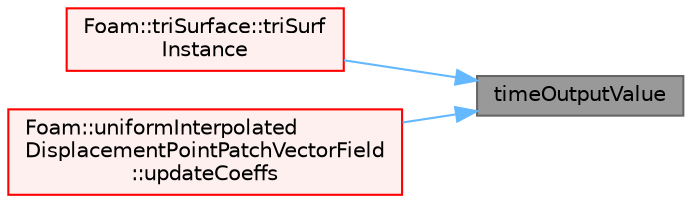 digraph "timeOutputValue"
{
 // LATEX_PDF_SIZE
  bgcolor="transparent";
  edge [fontname=Helvetica,fontsize=10,labelfontname=Helvetica,labelfontsize=10];
  node [fontname=Helvetica,fontsize=10,shape=box,height=0.2,width=0.4];
  rankdir="RL";
  Node1 [id="Node000001",label="timeOutputValue",height=0.2,width=0.4,color="gray40", fillcolor="grey60", style="filled", fontcolor="black",tooltip=" "];
  Node1 -> Node2 [id="edge1_Node000001_Node000002",dir="back",color="steelblue1",style="solid",tooltip=" "];
  Node2 [id="Node000002",label="Foam::triSurface::triSurf\lInstance",height=0.2,width=0.4,color="red", fillcolor="#FFF0F0", style="filled",URL="$classFoam_1_1triSurface.html#a1ab8d8beae9ae13c09674c78df71224a",tooltip=" "];
  Node1 -> Node4 [id="edge2_Node000001_Node000004",dir="back",color="steelblue1",style="solid",tooltip=" "];
  Node4 [id="Node000004",label="Foam::uniformInterpolated\lDisplacementPointPatchVectorField\l::updateCoeffs",height=0.2,width=0.4,color="red", fillcolor="#FFF0F0", style="filled",URL="$classFoam_1_1uniformInterpolatedDisplacementPointPatchVectorField.html#a7e24eafac629d3733181cd942d4c902f",tooltip=" "];
}
